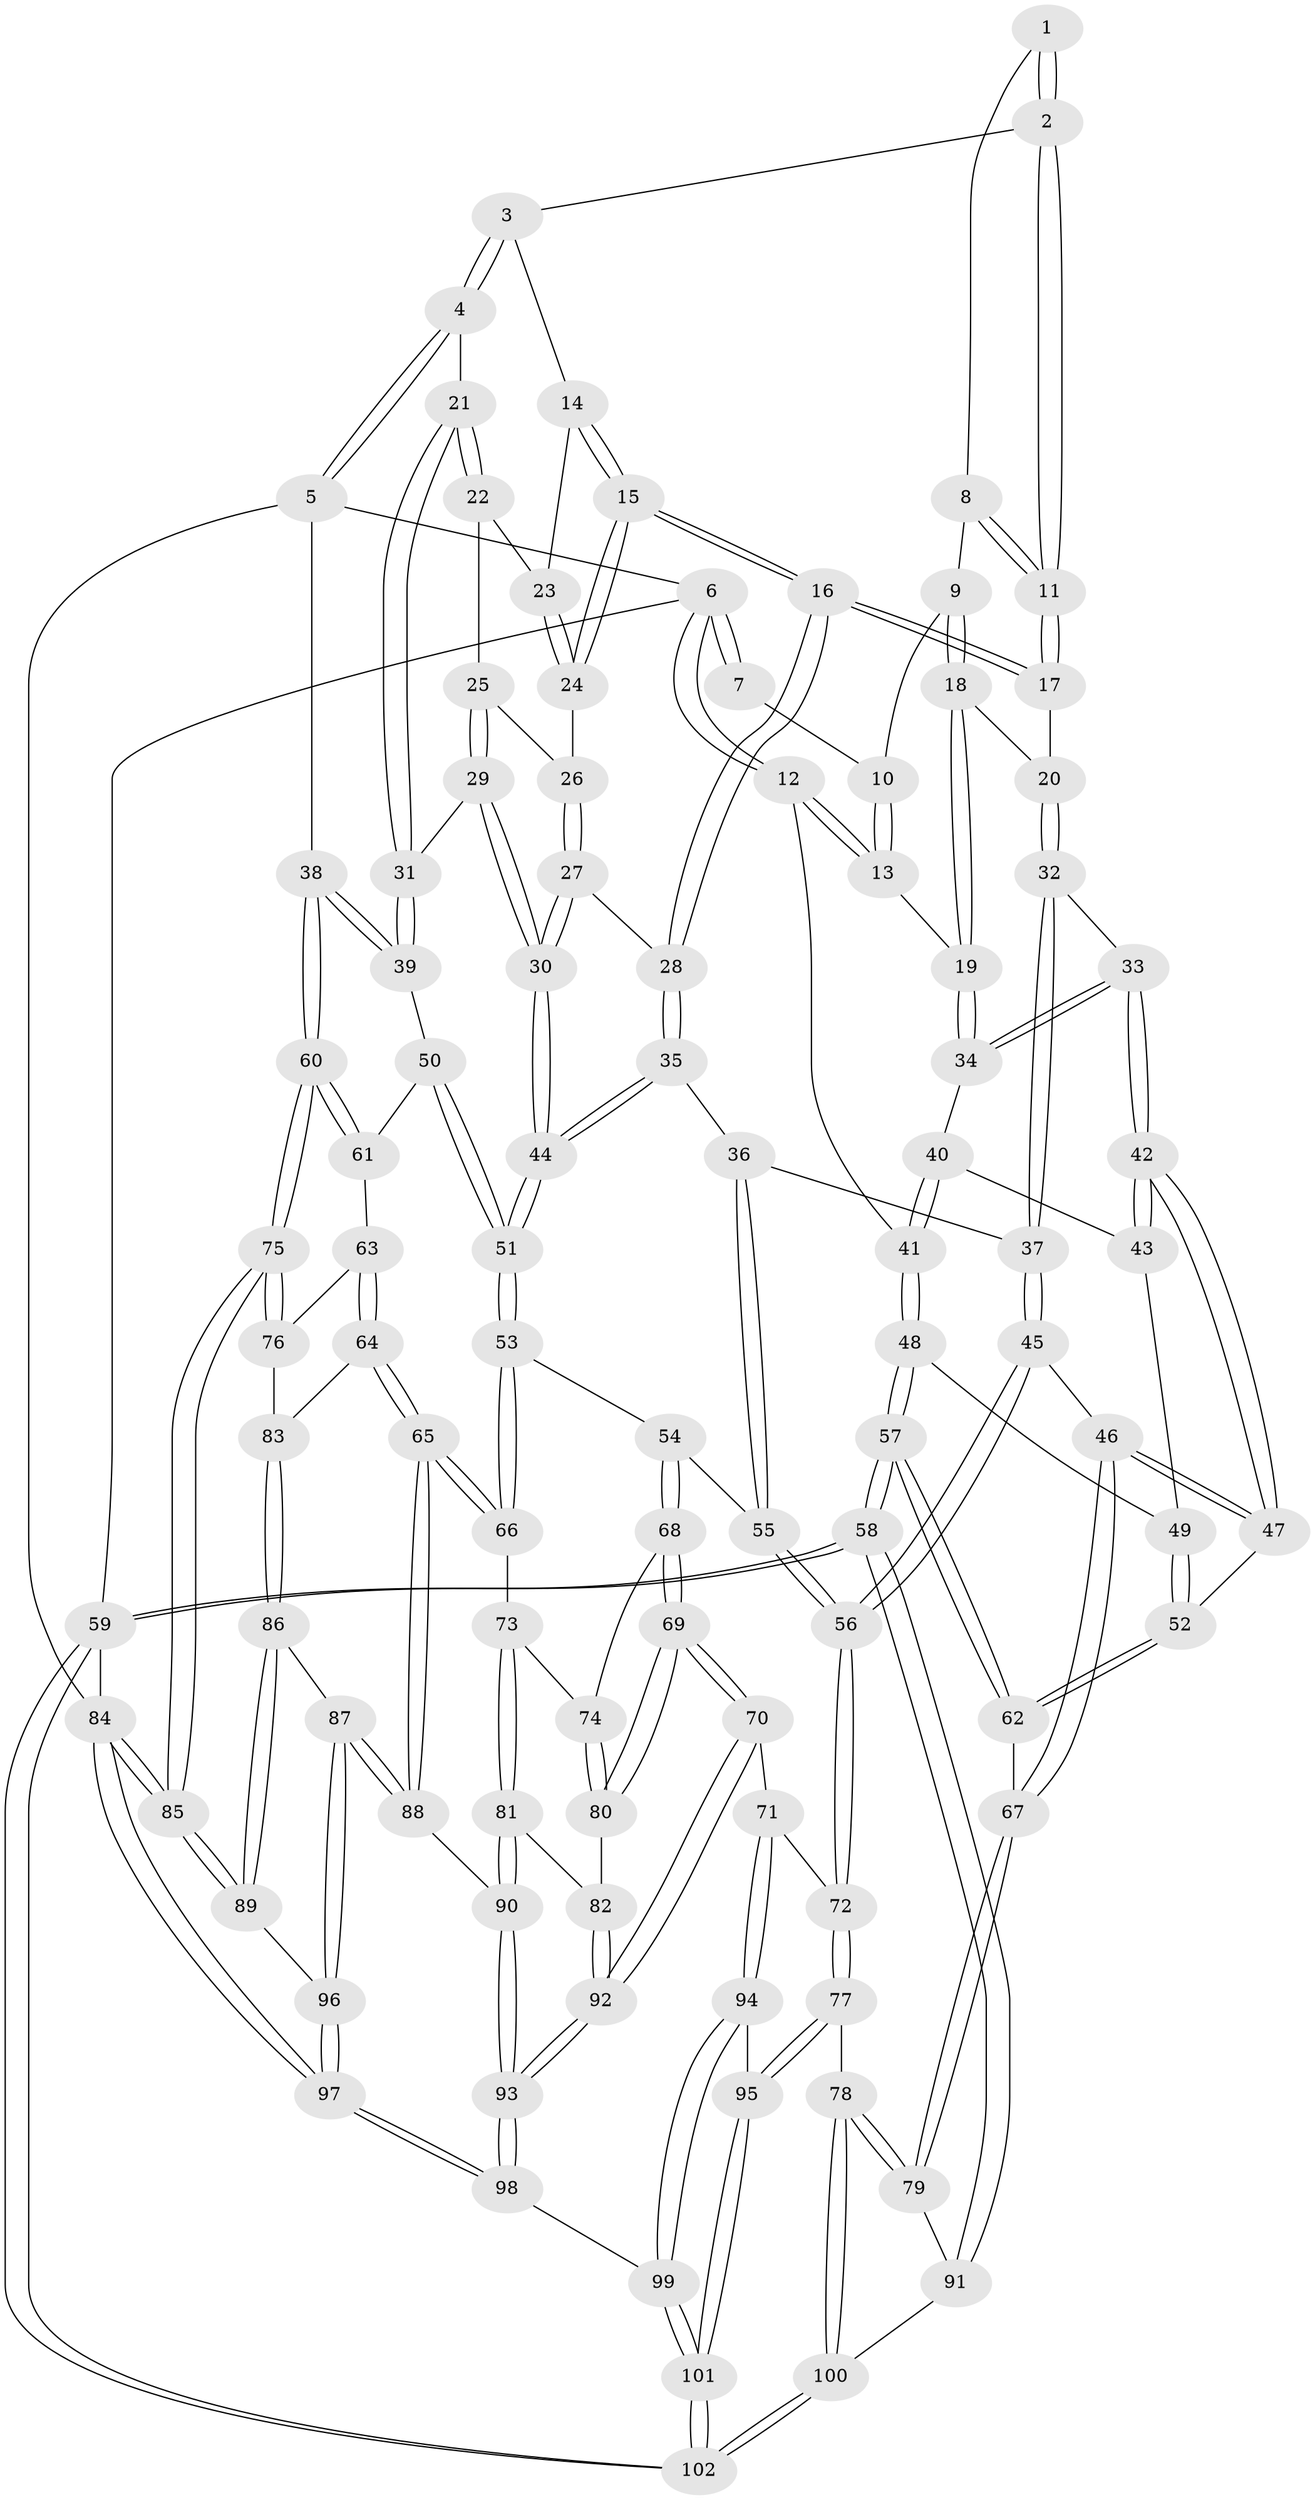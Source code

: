 // Generated by graph-tools (version 1.1) at 2025/38/02/21/25 10:38:58]
// undirected, 102 vertices, 252 edges
graph export_dot {
graph [start="1"]
  node [color=gray90,style=filled];
  1 [pos="+0.35353093916512496+0"];
  2 [pos="+0.5072379023444267+0"];
  3 [pos="+0.7553453184763423+0"];
  4 [pos="+1+0"];
  5 [pos="+1+0"];
  6 [pos="+0+0"];
  7 [pos="+0.2007750770239557+0"];
  8 [pos="+0.2654600622094533+0.10493778223474157"];
  9 [pos="+0.23734597912245853+0.1207330650912708"];
  10 [pos="+0.16008977328859564+0.04712677950509085"];
  11 [pos="+0.457621585433753+0.04467130942459966"];
  12 [pos="+0+0.12303177403003528"];
  13 [pos="+0.03935547321931935+0.16106871774514006"];
  14 [pos="+0.7256663594994172+0.055003239369844074"];
  15 [pos="+0.5752835579675782+0.2524522974483196"];
  16 [pos="+0.5211390966578756+0.2876195120752275"];
  17 [pos="+0.4443887872278196+0.19693456858661412"];
  18 [pos="+0.2521999008471245+0.18860339398576795"];
  19 [pos="+0.1488401999306872+0.2757026930270148"];
  20 [pos="+0.37110743700571075+0.22034158848512386"];
  21 [pos="+0.8864718044589983+0.27093858711973284"];
  22 [pos="+0.7597493976086875+0.1757976589178447"];
  23 [pos="+0.738149134661365+0.12508515110453355"];
  24 [pos="+0.680692295966926+0.24567209294495287"];
  25 [pos="+0.7447038954176888+0.2773707138245638"];
  26 [pos="+0.7201890807707167+0.2792724383685277"];
  27 [pos="+0.6388189542433022+0.36535398767764604"];
  28 [pos="+0.5222211843094318+0.2938668769047183"];
  29 [pos="+0.8651384227104328+0.3736216904592789"];
  30 [pos="+0.7129502112855386+0.4619056511357182"];
  31 [pos="+0.8726961791307799+0.3723019183586932"];
  32 [pos="+0.27951400729733705+0.37514774640554466"];
  33 [pos="+0.227746703722073+0.36232504418688566"];
  34 [pos="+0.14996807136300502+0.2866820983754543"];
  35 [pos="+0.42478567522572086+0.48806323179990524"];
  36 [pos="+0.4080407799055749+0.496657227986934"];
  37 [pos="+0.3902869122564335+0.5036225705640327"];
  38 [pos="+1+0.5133470519856514"];
  39 [pos="+1+0.4732189535877706"];
  40 [pos="+0.12290216150621168+0.31298437654750527"];
  41 [pos="+0+0.38131451764709196"];
  42 [pos="+0.14557969088655368+0.48952124469378544"];
  43 [pos="+0.06416154931377697+0.43676079699173675"];
  44 [pos="+0.6773921240475101+0.5661537542302086"];
  45 [pos="+0.3162967069105472+0.6181032160231842"];
  46 [pos="+0.18214640283229103+0.5985260752761001"];
  47 [pos="+0.1820357815583574+0.5984734748556841"];
  48 [pos="+0+0.40218209509930253"];
  49 [pos="+0.01498603935239589+0.4456644762007556"];
  50 [pos="+0.7973407099121823+0.5982910753373851"];
  51 [pos="+0.6778329440486494+0.5675774079535"];
  52 [pos="+0.07011093323536056+0.6182560902684411"];
  53 [pos="+0.6759641990868499+0.5754961285090716"];
  54 [pos="+0.5878465411714203+0.6746320322953083"];
  55 [pos="+0.5424493805362189+0.6734008628777848"];
  56 [pos="+0.3508276612489261+0.7257741087508061"];
  57 [pos="+0+0.7045504599364663"];
  58 [pos="+0+0.7445938625017788"];
  59 [pos="+0+1"];
  60 [pos="+1+0.5676054224447056"];
  61 [pos="+0.8549490220854384+0.6676060005163207"];
  62 [pos="+0+0.6644692617588679"];
  63 [pos="+0.8503690683684385+0.702225365651148"];
  64 [pos="+0.8132506706963957+0.7507460463802954"];
  65 [pos="+0.744490435666468+0.763478765302151"];
  66 [pos="+0.7391504851890347+0.7565867421621428"];
  67 [pos="+0.12697364653755927+0.7809324371193386"];
  68 [pos="+0.5873369555241091+0.6845017855681365"];
  69 [pos="+0.5017201036834695+0.8127381849662646"];
  70 [pos="+0.46122346283093846+0.8460566752894024"];
  71 [pos="+0.3565909755857095+0.7798943066522611"];
  72 [pos="+0.3527770463789396+0.7752832339085575"];
  73 [pos="+0.63702114993339+0.7633140620573573"];
  74 [pos="+0.6172780681551577+0.7600378331381625"];
  75 [pos="+1+0.7573516289572515"];
  76 [pos="+0.9397863602101686+0.746566989579778"];
  77 [pos="+0.1666715092328738+0.8641311106262781"];
  78 [pos="+0.148780555205441+0.8599515870393095"];
  79 [pos="+0.148545952510632+0.8597151477461592"];
  80 [pos="+0.607350567082762+0.7799039487362998"];
  81 [pos="+0.6696896965304431+0.859696148169395"];
  82 [pos="+0.6206627834203132+0.8221333774783692"];
  83 [pos="+0.858156217818135+0.7924695132535329"];
  84 [pos="+1+1"];
  85 [pos="+1+1"];
  86 [pos="+0.8782598123759329+0.8533374671521219"];
  87 [pos="+0.7281422644307393+0.8653798342303654"];
  88 [pos="+0.726594572188915+0.8640340095598023"];
  89 [pos="+0.9651643260072481+0.9215173232343167"];
  90 [pos="+0.6850000048746653+0.8742906659787614"];
  91 [pos="+0+0.8151125236410415"];
  92 [pos="+0.4746847571557892+0.866735086372473"];
  93 [pos="+0.535661051905352+0.9996800991788791"];
  94 [pos="+0.31591077991083527+0.9915364129310376"];
  95 [pos="+0.19166678149121727+0.9335734797625381"];
  96 [pos="+0.7648345580508396+0.9359473878976806"];
  97 [pos="+0.7483473213773484+1"];
  98 [pos="+0.5270200925784633+1"];
  99 [pos="+0.4074287391209821+1"];
  100 [pos="+0.06117837672364808+0.955433224899872"];
  101 [pos="+0.1315176631683838+1"];
  102 [pos="+0+1"];
  1 -- 2;
  1 -- 2;
  1 -- 8;
  2 -- 3;
  2 -- 11;
  2 -- 11;
  3 -- 4;
  3 -- 4;
  3 -- 14;
  4 -- 5;
  4 -- 5;
  4 -- 21;
  5 -- 6;
  5 -- 38;
  5 -- 84;
  6 -- 7;
  6 -- 7;
  6 -- 12;
  6 -- 12;
  6 -- 59;
  7 -- 10;
  8 -- 9;
  8 -- 11;
  8 -- 11;
  9 -- 10;
  9 -- 18;
  9 -- 18;
  10 -- 13;
  10 -- 13;
  11 -- 17;
  11 -- 17;
  12 -- 13;
  12 -- 13;
  12 -- 41;
  13 -- 19;
  14 -- 15;
  14 -- 15;
  14 -- 23;
  15 -- 16;
  15 -- 16;
  15 -- 24;
  15 -- 24;
  16 -- 17;
  16 -- 17;
  16 -- 28;
  16 -- 28;
  17 -- 20;
  18 -- 19;
  18 -- 19;
  18 -- 20;
  19 -- 34;
  19 -- 34;
  20 -- 32;
  20 -- 32;
  21 -- 22;
  21 -- 22;
  21 -- 31;
  21 -- 31;
  22 -- 23;
  22 -- 25;
  23 -- 24;
  23 -- 24;
  24 -- 26;
  25 -- 26;
  25 -- 29;
  25 -- 29;
  26 -- 27;
  26 -- 27;
  27 -- 28;
  27 -- 30;
  27 -- 30;
  28 -- 35;
  28 -- 35;
  29 -- 30;
  29 -- 30;
  29 -- 31;
  30 -- 44;
  30 -- 44;
  31 -- 39;
  31 -- 39;
  32 -- 33;
  32 -- 37;
  32 -- 37;
  33 -- 34;
  33 -- 34;
  33 -- 42;
  33 -- 42;
  34 -- 40;
  35 -- 36;
  35 -- 44;
  35 -- 44;
  36 -- 37;
  36 -- 55;
  36 -- 55;
  37 -- 45;
  37 -- 45;
  38 -- 39;
  38 -- 39;
  38 -- 60;
  38 -- 60;
  39 -- 50;
  40 -- 41;
  40 -- 41;
  40 -- 43;
  41 -- 48;
  41 -- 48;
  42 -- 43;
  42 -- 43;
  42 -- 47;
  42 -- 47;
  43 -- 49;
  44 -- 51;
  44 -- 51;
  45 -- 46;
  45 -- 56;
  45 -- 56;
  46 -- 47;
  46 -- 47;
  46 -- 67;
  46 -- 67;
  47 -- 52;
  48 -- 49;
  48 -- 57;
  48 -- 57;
  49 -- 52;
  49 -- 52;
  50 -- 51;
  50 -- 51;
  50 -- 61;
  51 -- 53;
  51 -- 53;
  52 -- 62;
  52 -- 62;
  53 -- 54;
  53 -- 66;
  53 -- 66;
  54 -- 55;
  54 -- 68;
  54 -- 68;
  55 -- 56;
  55 -- 56;
  56 -- 72;
  56 -- 72;
  57 -- 58;
  57 -- 58;
  57 -- 62;
  57 -- 62;
  58 -- 59;
  58 -- 59;
  58 -- 91;
  58 -- 91;
  59 -- 102;
  59 -- 102;
  59 -- 84;
  60 -- 61;
  60 -- 61;
  60 -- 75;
  60 -- 75;
  61 -- 63;
  62 -- 67;
  63 -- 64;
  63 -- 64;
  63 -- 76;
  64 -- 65;
  64 -- 65;
  64 -- 83;
  65 -- 66;
  65 -- 66;
  65 -- 88;
  65 -- 88;
  66 -- 73;
  67 -- 79;
  67 -- 79;
  68 -- 69;
  68 -- 69;
  68 -- 74;
  69 -- 70;
  69 -- 70;
  69 -- 80;
  69 -- 80;
  70 -- 71;
  70 -- 92;
  70 -- 92;
  71 -- 72;
  71 -- 94;
  71 -- 94;
  72 -- 77;
  72 -- 77;
  73 -- 74;
  73 -- 81;
  73 -- 81;
  74 -- 80;
  74 -- 80;
  75 -- 76;
  75 -- 76;
  75 -- 85;
  75 -- 85;
  76 -- 83;
  77 -- 78;
  77 -- 95;
  77 -- 95;
  78 -- 79;
  78 -- 79;
  78 -- 100;
  78 -- 100;
  79 -- 91;
  80 -- 82;
  81 -- 82;
  81 -- 90;
  81 -- 90;
  82 -- 92;
  82 -- 92;
  83 -- 86;
  83 -- 86;
  84 -- 85;
  84 -- 85;
  84 -- 97;
  84 -- 97;
  85 -- 89;
  85 -- 89;
  86 -- 87;
  86 -- 89;
  86 -- 89;
  87 -- 88;
  87 -- 88;
  87 -- 96;
  87 -- 96;
  88 -- 90;
  89 -- 96;
  90 -- 93;
  90 -- 93;
  91 -- 100;
  92 -- 93;
  92 -- 93;
  93 -- 98;
  93 -- 98;
  94 -- 95;
  94 -- 99;
  94 -- 99;
  95 -- 101;
  95 -- 101;
  96 -- 97;
  96 -- 97;
  97 -- 98;
  97 -- 98;
  98 -- 99;
  99 -- 101;
  99 -- 101;
  100 -- 102;
  100 -- 102;
  101 -- 102;
  101 -- 102;
}
